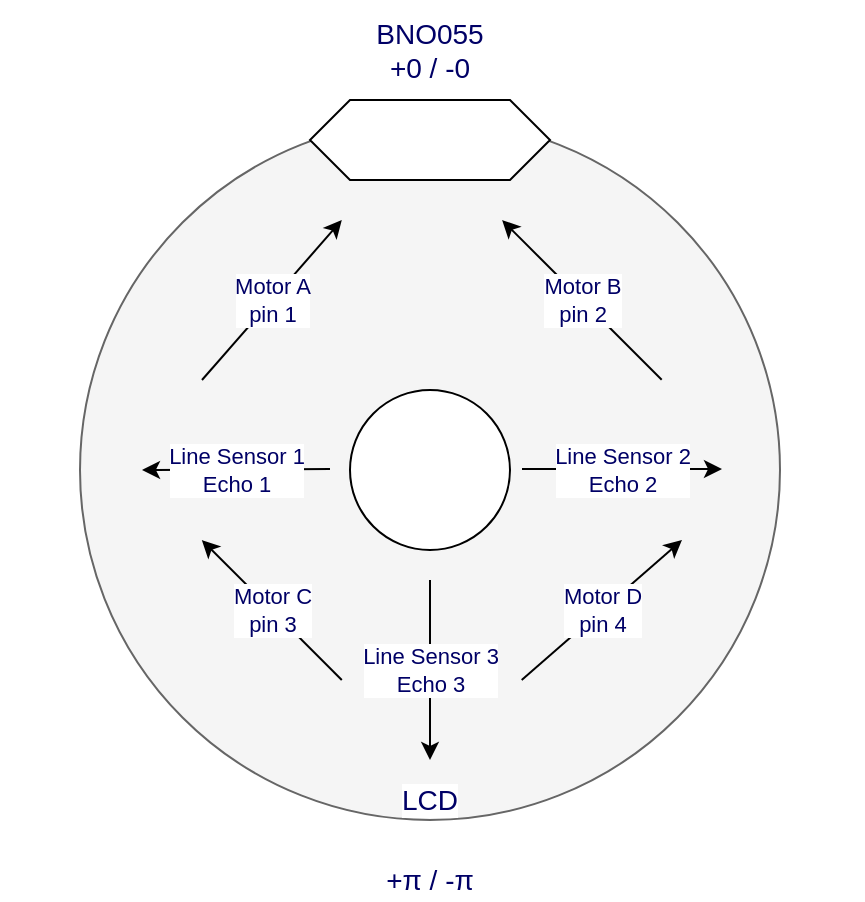 <mxfile version="13.10.0" type="embed">
    <diagram id="UU8nDMeGMpN27BiEDOsg" name="ページ1">
        <mxGraphModel dx="820" dy="478" grid="1" gridSize="10" guides="1" tooltips="1" connect="1" arrows="1" fold="1" page="1" pageScale="1" pageWidth="827" pageHeight="1169" math="0" shadow="0">
            <root>
                <mxCell id="0"/>
                <mxCell id="1" parent="0"/>
                <mxCell id="2" value="" style="ellipse;whiteSpace=wrap;html=1;aspect=fixed;fillColor=#f5f5f5;strokeColor=#666666;fontColor=#333333;" vertex="1" parent="1">
                    <mxGeometry x="239" y="80" width="350" height="350" as="geometry"/>
                </mxCell>
                <mxCell id="7" value="" style="endArrow=classic;html=1;strokeColor=#000000;fontFamily=Helvetica;fontSize=14;fontColor=#000066;entryX=0.374;entryY=0.143;entryDx=0;entryDy=0;entryPerimeter=0;" edge="1" parent="1" target="2">
                    <mxGeometry relative="1" as="geometry">
                        <mxPoint x="300" y="210" as="sourcePoint"/>
                        <mxPoint x="400" y="210" as="targetPoint"/>
                    </mxGeometry>
                </mxCell>
                <mxCell id="8" value="Motor A&lt;br&gt;pin 1" style="edgeLabel;resizable=0;html=1;align=center;verticalAlign=middle;labelBackgroundColor=#ffffff;fontColor=#000066;" connectable="0" vertex="1" parent="7">
                    <mxGeometry relative="1" as="geometry"/>
                </mxCell>
                <mxCell id="9" value="" style="endArrow=classic;html=1;strokeColor=#000000;fontFamily=Helvetica;fontSize=14;fontColor=#000066;entryX=0.603;entryY=0.143;entryDx=0;entryDy=0;entryPerimeter=0;exitX=0.831;exitY=0.371;exitDx=0;exitDy=0;exitPerimeter=0;" edge="1" parent="1" source="2" target="2">
                    <mxGeometry relative="1" as="geometry">
                        <mxPoint x="470" y="230" as="sourcePoint"/>
                        <mxPoint x="570" y="230" as="targetPoint"/>
                    </mxGeometry>
                </mxCell>
                <mxCell id="10" value="Motor B&lt;br&gt;pin 2" style="edgeLabel;resizable=0;html=1;align=center;verticalAlign=middle;labelBackgroundColor=#ffffff;fontColor=#000066;" connectable="0" vertex="1" parent="9">
                    <mxGeometry relative="1" as="geometry"/>
                </mxCell>
                <mxCell id="11" value="" style="endArrow=classic;html=1;strokeColor=#000000;fontFamily=Helvetica;fontSize=14;fontColor=#000066;entryX=0.174;entryY=0.6;entryDx=0;entryDy=0;entryPerimeter=0;exitX=0.374;exitY=0.8;exitDx=0;exitDy=0;exitPerimeter=0;" edge="1" parent="1" source="2" target="2">
                    <mxGeometry relative="1" as="geometry">
                        <mxPoint x="360" y="360" as="sourcePoint"/>
                        <mxPoint x="460" y="240" as="targetPoint"/>
                    </mxGeometry>
                </mxCell>
                <mxCell id="12" value="Motor C&lt;br&gt;pin 3" style="edgeLabel;resizable=0;html=1;align=center;verticalAlign=middle;labelBackgroundColor=#ffffff;fontColor=#000066;" connectable="0" vertex="1" parent="11">
                    <mxGeometry relative="1" as="geometry"/>
                </mxCell>
                <mxCell id="13" value="" style="endArrow=classic;html=1;strokeColor=#000000;fontFamily=Helvetica;fontSize=14;fontColor=#000066;exitX=0.631;exitY=0.8;exitDx=0;exitDy=0;exitPerimeter=0;entryX=0.86;entryY=0.6;entryDx=0;entryDy=0;entryPerimeter=0;" edge="1" parent="1" source="2" target="2">
                    <mxGeometry relative="1" as="geometry">
                        <mxPoint x="360" y="240" as="sourcePoint"/>
                        <mxPoint x="460" y="240" as="targetPoint"/>
                    </mxGeometry>
                </mxCell>
                <mxCell id="14" value="Motor D&lt;br&gt;pin 4" style="edgeLabel;resizable=0;html=1;align=center;verticalAlign=middle;fontColor=#000066;labelBackgroundColor=#ffffff;" connectable="0" vertex="1" parent="13">
                    <mxGeometry relative="1" as="geometry"/>
                </mxCell>
                <mxCell id="16" value="BNO055&lt;br&gt;+0 / -0" style="text;html=1;strokeColor=none;fillColor=none;align=center;verticalAlign=middle;whiteSpace=wrap;rounded=0;labelBackgroundColor=#ffffff;fontFamily=Helvetica;fontSize=14;fontColor=#000066;" vertex="1" parent="1">
                    <mxGeometry x="361" y="20" width="106" height="50" as="geometry"/>
                </mxCell>
                <mxCell id="19" value="" style="curved=1;endArrow=classic;html=1;fontFamily=Helvetica;fontSize=14;fontColor=#000066;exitX=0;exitY=0.75;exitDx=0;exitDy=0;fillColor=#f5f5f5;strokeColor=#FFFFFF;entryX=0;entryY=0.5;entryDx=0;entryDy=0;" edge="1" parent="1" source="16" target="20">
                    <mxGeometry width="50" height="50" relative="1" as="geometry">
                        <mxPoint x="390" y="280" as="sourcePoint"/>
                        <mxPoint x="380" y="440" as="targetPoint"/>
                        <Array as="points">
                            <mxPoint x="200" y="100"/>
                            <mxPoint x="200" y="410"/>
                        </Array>
                    </mxGeometry>
                </mxCell>
                <mxCell id="20" value="+π / -π" style="text;html=1;strokeColor=none;fillColor=none;align=center;verticalAlign=middle;whiteSpace=wrap;rounded=0;labelBackgroundColor=#ffffff;fontFamily=Helvetica;fontSize=14;fontColor=#000066;" vertex="1" parent="1">
                    <mxGeometry x="361" y="450" width="106" height="20" as="geometry"/>
                </mxCell>
                <mxCell id="21" value="" style="curved=1;endArrow=classic;html=1;strokeColor=#FFFFFF;fontFamily=Helvetica;fontSize=14;fontColor=#000066;exitX=1;exitY=0.75;exitDx=0;exitDy=0;entryX=1;entryY=0.5;entryDx=0;entryDy=0;" edge="1" parent="1" source="16" target="20">
                    <mxGeometry width="50" height="50" relative="1" as="geometry">
                        <mxPoint x="390" y="260" as="sourcePoint"/>
                        <mxPoint x="440" y="210" as="targetPoint"/>
                        <Array as="points">
                            <mxPoint x="630" y="110"/>
                            <mxPoint x="630" y="400"/>
                        </Array>
                    </mxGeometry>
                </mxCell>
                <mxCell id="24" value="" style="endArrow=classic;html=1;fontFamily=Helvetica;fontSize=14;fontColor=#000066;strokeColor=#000000;" edge="1" parent="1">
                    <mxGeometry relative="1" as="geometry">
                        <mxPoint x="460" y="254.5" as="sourcePoint"/>
                        <mxPoint x="560" y="254.5" as="targetPoint"/>
                    </mxGeometry>
                </mxCell>
                <mxCell id="25" value="Line Sensor 2&lt;br&gt;Echo 2" style="edgeLabel;resizable=0;html=1;align=center;verticalAlign=middle;labelBackgroundColor=#ffffff;fontColor=#000066;" connectable="0" vertex="1" parent="24">
                    <mxGeometry relative="1" as="geometry"/>
                </mxCell>
                <mxCell id="26" value="" style="endArrow=classic;html=1;fontFamily=Helvetica;fontSize=14;fontColor=#000066;strokeColor=#000000;" edge="1" parent="1">
                    <mxGeometry relative="1" as="geometry">
                        <mxPoint x="364" y="254.5" as="sourcePoint"/>
                        <mxPoint x="270" y="255" as="targetPoint"/>
                    </mxGeometry>
                </mxCell>
                <mxCell id="27" value="Line Sensor 1&lt;br&gt;Echo 1" style="edgeLabel;resizable=0;html=1;align=center;verticalAlign=middle;labelBackgroundColor=#ffffff;fontColor=#000066;" connectable="0" vertex="1" parent="26">
                    <mxGeometry relative="1" as="geometry"/>
                </mxCell>
                <mxCell id="28" value="" style="endArrow=classic;html=1;strokeColor=#000000;fontFamily=Helvetica;fontSize=14;fontColor=#000066;" edge="1" parent="1">
                    <mxGeometry relative="1" as="geometry">
                        <mxPoint x="414" y="310" as="sourcePoint"/>
                        <mxPoint x="414" y="400" as="targetPoint"/>
                    </mxGeometry>
                </mxCell>
                <mxCell id="29" value="Line Sensor 3&lt;br&gt;Echo 3" style="edgeLabel;resizable=0;html=1;align=center;verticalAlign=middle;fontColor=#000066;labelBackgroundColor=#ffffff;" connectable="0" vertex="1" parent="28">
                    <mxGeometry relative="1" as="geometry"/>
                </mxCell>
                <mxCell id="30" value="LCD" style="text;html=1;strokeColor=none;fillColor=none;align=center;verticalAlign=middle;whiteSpace=wrap;rounded=0;labelBackgroundColor=#ffffff;fontFamily=Helvetica;fontSize=14;fontColor=#000066;" vertex="1" parent="1">
                    <mxGeometry x="387" y="410" width="54" height="20" as="geometry"/>
                </mxCell>
                <mxCell id="31" value="" style="shape=hexagon;perimeter=hexagonPerimeter2;whiteSpace=wrap;html=1;fixedSize=1;labelBackgroundColor=#ffffff;fontFamily=Helvetica;fontSize=14;fontColor=#000066;" vertex="1" parent="1">
                    <mxGeometry x="354" y="70" width="120" height="40" as="geometry"/>
                </mxCell>
                <mxCell id="32" value="Kicker" style="text;html=1;strokeColor=none;fillColor=none;align=center;verticalAlign=middle;whiteSpace=wrap;rounded=0;labelBackgroundColor=none;fontFamily=Helvetica;fontSize=14;fontColor=#FFFFFF;" vertex="1" parent="1">
                    <mxGeometry x="394" y="85" width="40" height="10" as="geometry"/>
                </mxCell>
                <mxCell id="33" value="" style="ellipse;whiteSpace=wrap;html=1;aspect=fixed;labelBackgroundColor=none;fontFamily=Helvetica;fontSize=14;fontColor=#FFFFFF;" vertex="1" parent="1">
                    <mxGeometry x="374" y="215" width="80" height="80" as="geometry"/>
                </mxCell>
                <mxCell id="34" value="OpenMV" style="text;html=1;strokeColor=none;fillColor=none;align=center;verticalAlign=middle;whiteSpace=wrap;rounded=0;labelBackgroundColor=none;fontFamily=Helvetica;fontSize=14;fontColor=#FFFFFF;" vertex="1" parent="1">
                    <mxGeometry x="381" y="245" width="66" height="20" as="geometry"/>
                </mxCell>
            </root>
        </mxGraphModel>
    </diagram>
</mxfile>